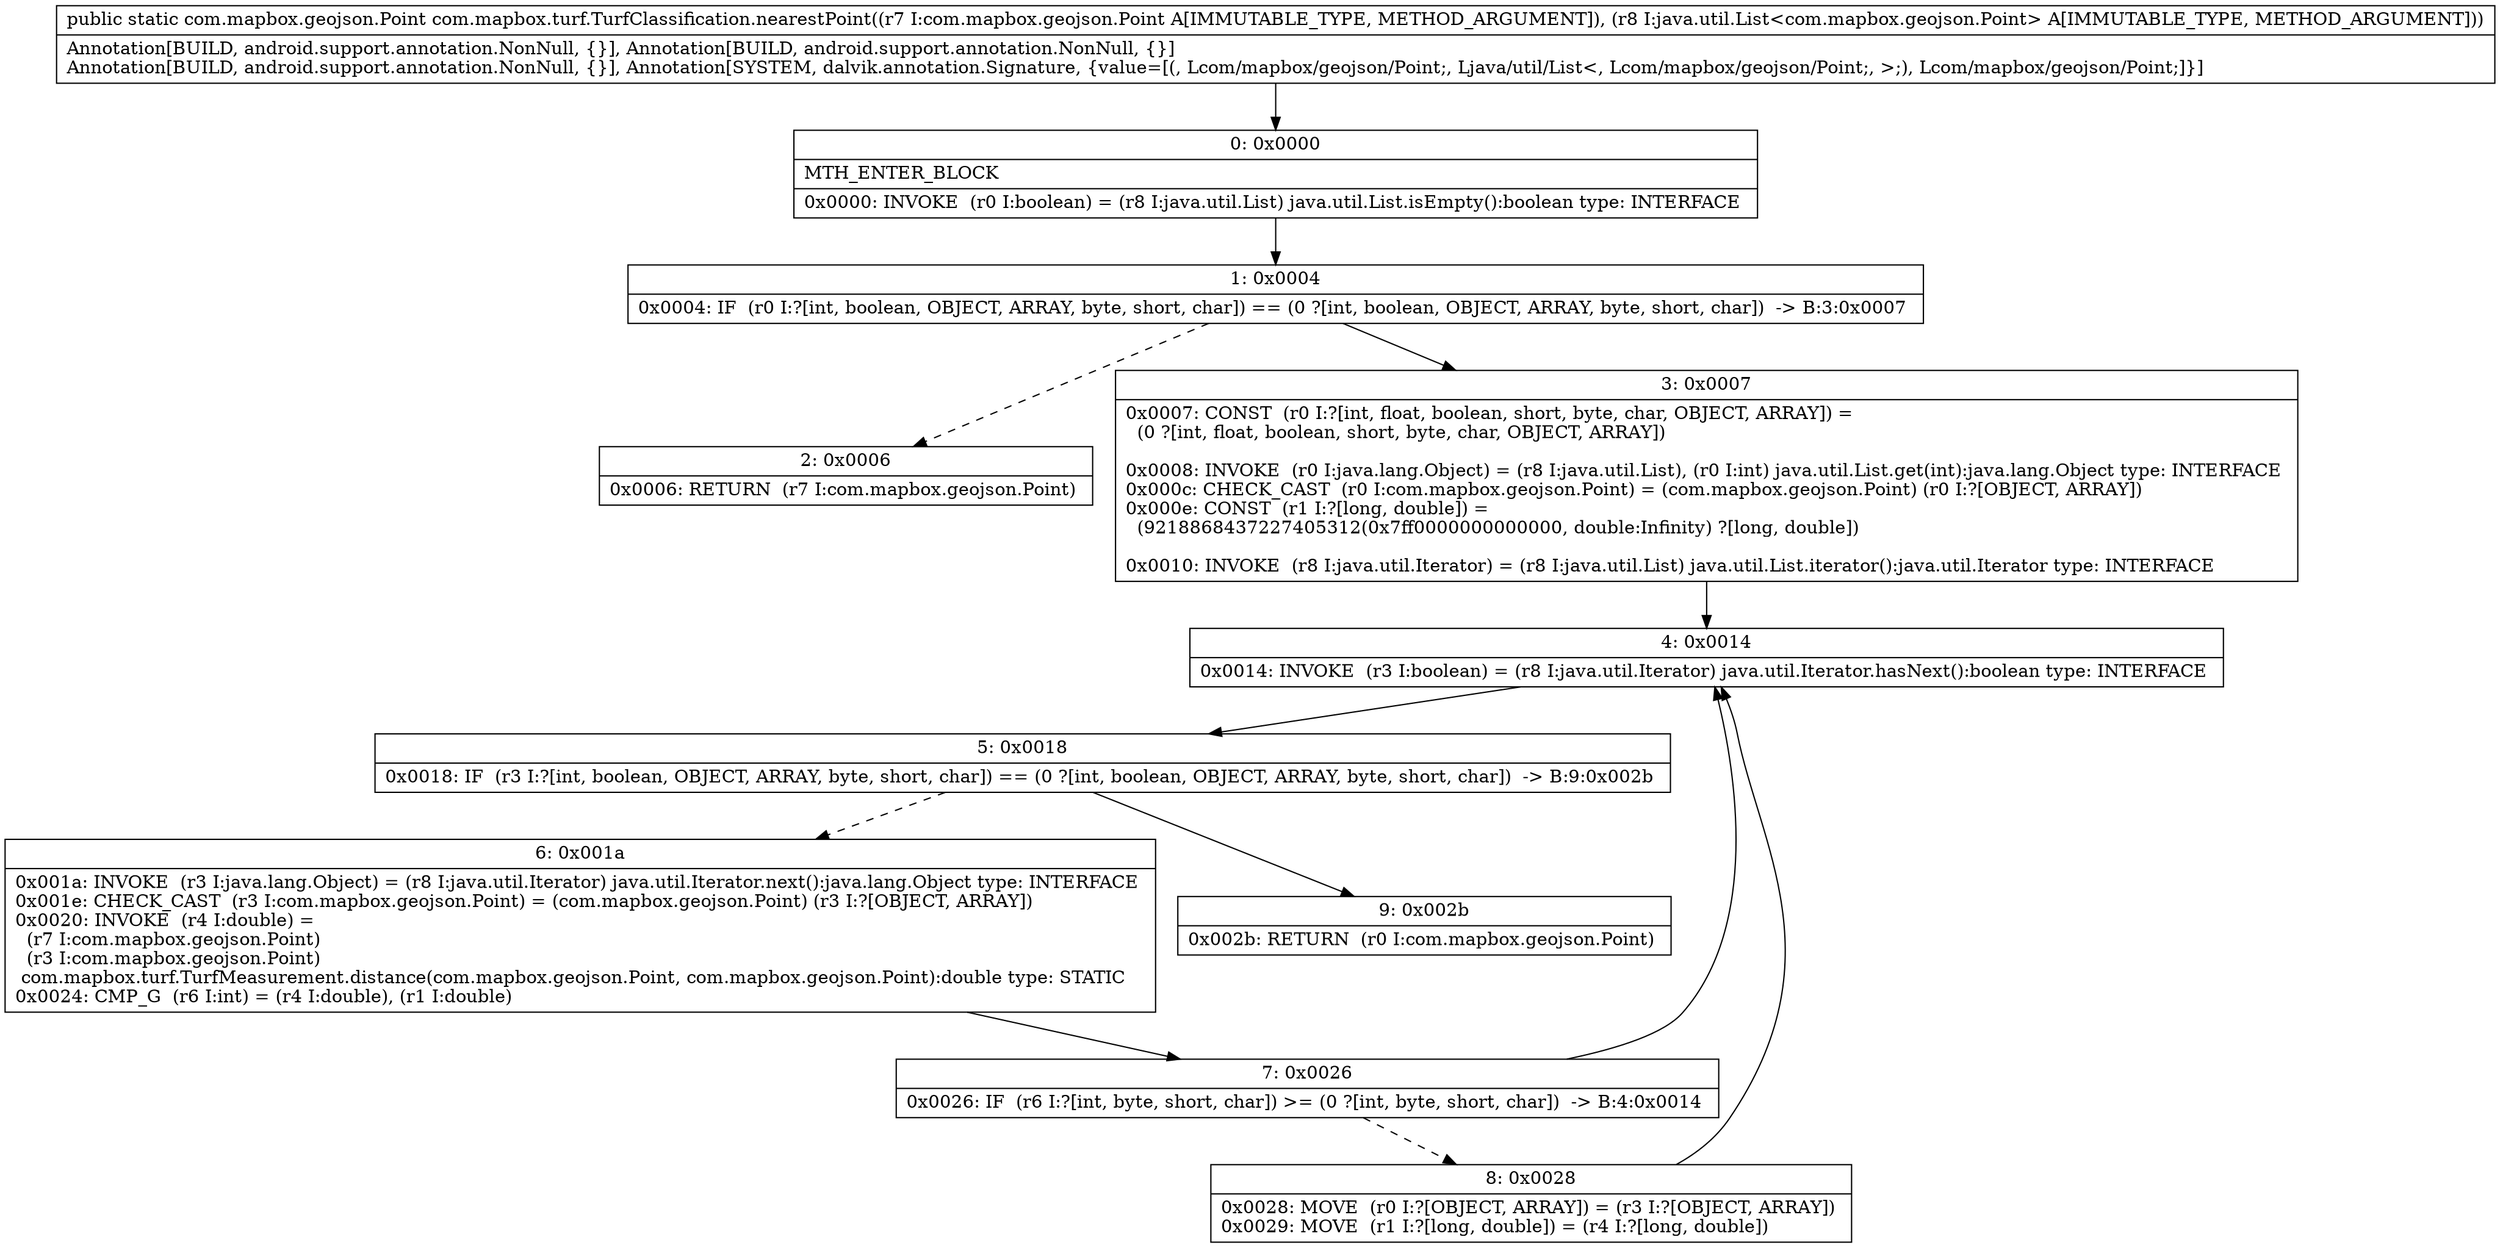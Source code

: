 digraph "CFG forcom.mapbox.turf.TurfClassification.nearestPoint(Lcom\/mapbox\/geojson\/Point;Ljava\/util\/List;)Lcom\/mapbox\/geojson\/Point;" {
Node_0 [shape=record,label="{0\:\ 0x0000|MTH_ENTER_BLOCK\l|0x0000: INVOKE  (r0 I:boolean) = (r8 I:java.util.List) java.util.List.isEmpty():boolean type: INTERFACE \l}"];
Node_1 [shape=record,label="{1\:\ 0x0004|0x0004: IF  (r0 I:?[int, boolean, OBJECT, ARRAY, byte, short, char]) == (0 ?[int, boolean, OBJECT, ARRAY, byte, short, char])  \-\> B:3:0x0007 \l}"];
Node_2 [shape=record,label="{2\:\ 0x0006|0x0006: RETURN  (r7 I:com.mapbox.geojson.Point) \l}"];
Node_3 [shape=record,label="{3\:\ 0x0007|0x0007: CONST  (r0 I:?[int, float, boolean, short, byte, char, OBJECT, ARRAY]) = \l  (0 ?[int, float, boolean, short, byte, char, OBJECT, ARRAY])\l \l0x0008: INVOKE  (r0 I:java.lang.Object) = (r8 I:java.util.List), (r0 I:int) java.util.List.get(int):java.lang.Object type: INTERFACE \l0x000c: CHECK_CAST  (r0 I:com.mapbox.geojson.Point) = (com.mapbox.geojson.Point) (r0 I:?[OBJECT, ARRAY]) \l0x000e: CONST  (r1 I:?[long, double]) = \l  (9218868437227405312(0x7ff0000000000000, double:Infinity) ?[long, double])\l \l0x0010: INVOKE  (r8 I:java.util.Iterator) = (r8 I:java.util.List) java.util.List.iterator():java.util.Iterator type: INTERFACE \l}"];
Node_4 [shape=record,label="{4\:\ 0x0014|0x0014: INVOKE  (r3 I:boolean) = (r8 I:java.util.Iterator) java.util.Iterator.hasNext():boolean type: INTERFACE \l}"];
Node_5 [shape=record,label="{5\:\ 0x0018|0x0018: IF  (r3 I:?[int, boolean, OBJECT, ARRAY, byte, short, char]) == (0 ?[int, boolean, OBJECT, ARRAY, byte, short, char])  \-\> B:9:0x002b \l}"];
Node_6 [shape=record,label="{6\:\ 0x001a|0x001a: INVOKE  (r3 I:java.lang.Object) = (r8 I:java.util.Iterator) java.util.Iterator.next():java.lang.Object type: INTERFACE \l0x001e: CHECK_CAST  (r3 I:com.mapbox.geojson.Point) = (com.mapbox.geojson.Point) (r3 I:?[OBJECT, ARRAY]) \l0x0020: INVOKE  (r4 I:double) = \l  (r7 I:com.mapbox.geojson.Point)\l  (r3 I:com.mapbox.geojson.Point)\l com.mapbox.turf.TurfMeasurement.distance(com.mapbox.geojson.Point, com.mapbox.geojson.Point):double type: STATIC \l0x0024: CMP_G  (r6 I:int) = (r4 I:double), (r1 I:double) \l}"];
Node_7 [shape=record,label="{7\:\ 0x0026|0x0026: IF  (r6 I:?[int, byte, short, char]) \>= (0 ?[int, byte, short, char])  \-\> B:4:0x0014 \l}"];
Node_8 [shape=record,label="{8\:\ 0x0028|0x0028: MOVE  (r0 I:?[OBJECT, ARRAY]) = (r3 I:?[OBJECT, ARRAY]) \l0x0029: MOVE  (r1 I:?[long, double]) = (r4 I:?[long, double]) \l}"];
Node_9 [shape=record,label="{9\:\ 0x002b|0x002b: RETURN  (r0 I:com.mapbox.geojson.Point) \l}"];
MethodNode[shape=record,label="{public static com.mapbox.geojson.Point com.mapbox.turf.TurfClassification.nearestPoint((r7 I:com.mapbox.geojson.Point A[IMMUTABLE_TYPE, METHOD_ARGUMENT]), (r8 I:java.util.List\<com.mapbox.geojson.Point\> A[IMMUTABLE_TYPE, METHOD_ARGUMENT]))  | Annotation[BUILD, android.support.annotation.NonNull, \{\}], Annotation[BUILD, android.support.annotation.NonNull, \{\}]\lAnnotation[BUILD, android.support.annotation.NonNull, \{\}], Annotation[SYSTEM, dalvik.annotation.Signature, \{value=[(, Lcom\/mapbox\/geojson\/Point;, Ljava\/util\/List\<, Lcom\/mapbox\/geojson\/Point;, \>;), Lcom\/mapbox\/geojson\/Point;]\}]\l}"];
MethodNode -> Node_0;
Node_0 -> Node_1;
Node_1 -> Node_2[style=dashed];
Node_1 -> Node_3;
Node_3 -> Node_4;
Node_4 -> Node_5;
Node_5 -> Node_6[style=dashed];
Node_5 -> Node_9;
Node_6 -> Node_7;
Node_7 -> Node_4;
Node_7 -> Node_8[style=dashed];
Node_8 -> Node_4;
}

